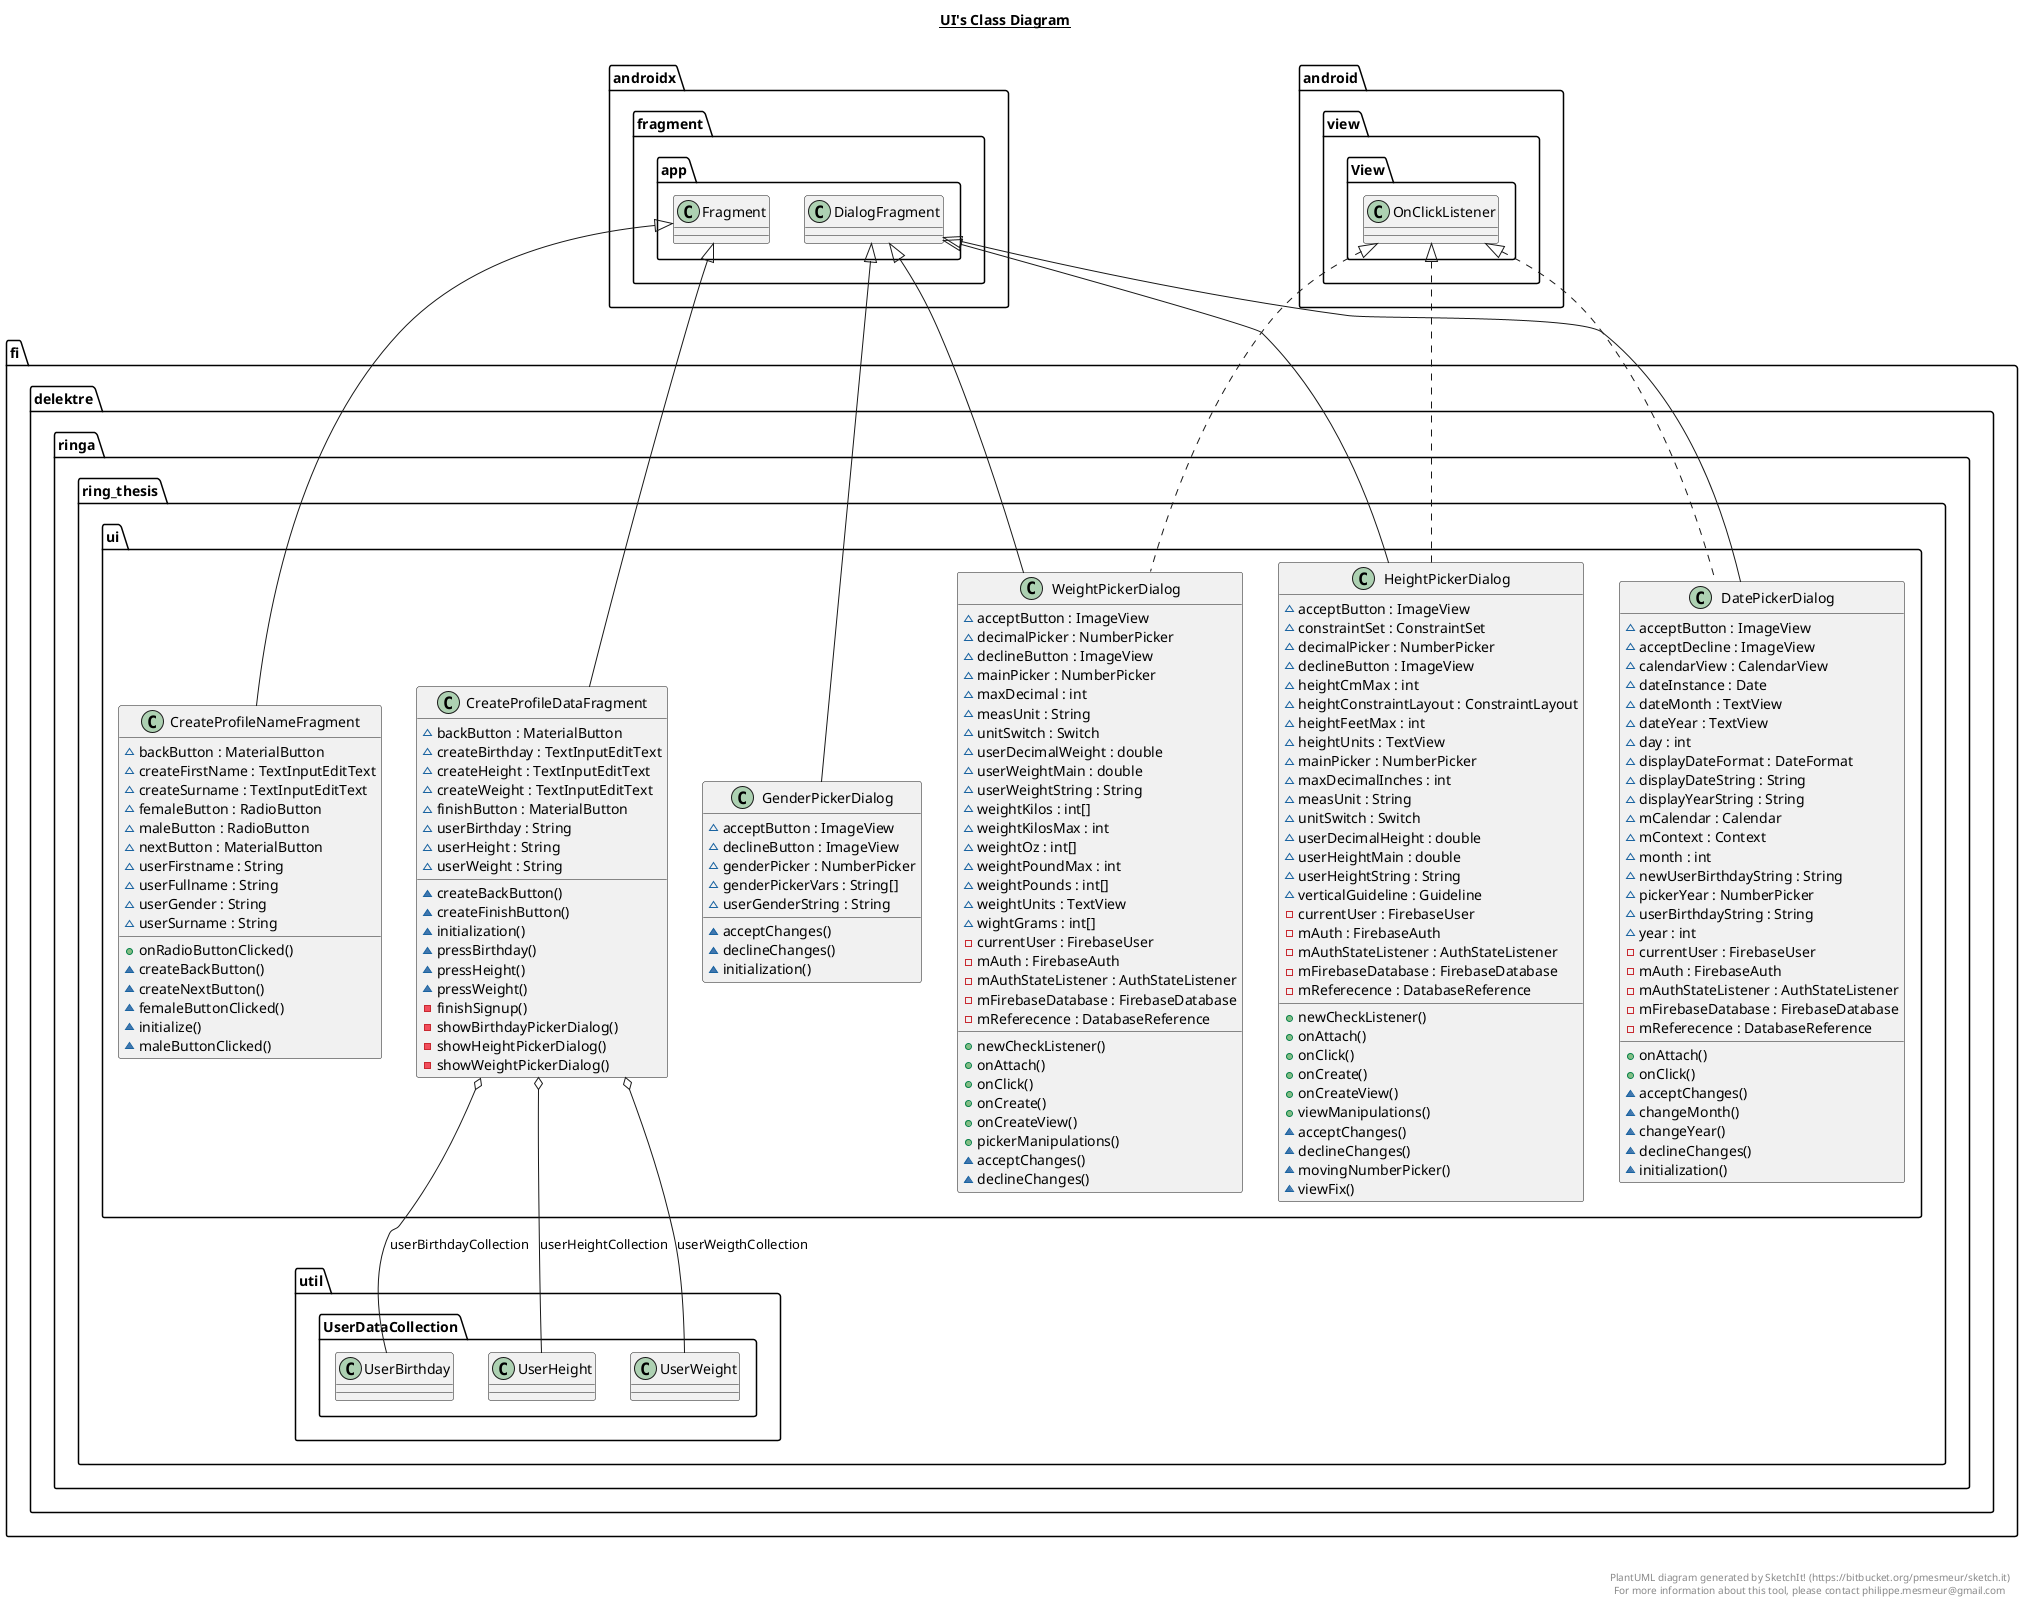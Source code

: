 @startuml

title __UI's Class Diagram__\n

  namespace fi.delektre.ringa.ring_thesis {
    namespace ui {
      class fi.delektre.ringa.ring_thesis.ui.CreateProfileDataFragment {
          ~ backButton : MaterialButton
          ~ createBirthday : TextInputEditText
          ~ createHeight : TextInputEditText
          ~ createWeight : TextInputEditText
          ~ finishButton : MaterialButton
          ~ userBirthday : String
          ~ userHeight : String
          ~ userWeight : String
          ~ createBackButton()
          ~ createFinishButton()
          ~ initialization()
          ~ pressBirthday()
          ~ pressHeight()
          ~ pressWeight()
          - finishSignup()
          - showBirthdayPickerDialog()
          - showHeightPickerDialog()
          - showWeightPickerDialog()
      }
    }
  }
  

  namespace fi.delektre.ringa.ring_thesis {
    namespace ui {
      class fi.delektre.ringa.ring_thesis.ui.CreateProfileNameFragment {
          ~ backButton : MaterialButton
          ~ createFirstName : TextInputEditText
          ~ createSurname : TextInputEditText
          ~ femaleButton : RadioButton
          ~ maleButton : RadioButton
          ~ nextButton : MaterialButton
          ~ userFirstname : String
          ~ userFullname : String
          ~ userGender : String
          ~ userSurname : String
          + onRadioButtonClicked()
          ~ createBackButton()
          ~ createNextButton()
          ~ femaleButtonClicked()
          ~ initialize()
          ~ maleButtonClicked()
      }
    }
  }
  

  namespace fi.delektre.ringa.ring_thesis {
    namespace ui {
      class fi.delektre.ringa.ring_thesis.ui.DatePickerDialog {
          ~ acceptButton : ImageView
          ~ acceptDecline : ImageView
          ~ calendarView : CalendarView
          ~ dateInstance : Date
          ~ dateMonth : TextView
          ~ dateYear : TextView
          ~ day : int
          ~ displayDateFormat : DateFormat
          ~ displayDateString : String
          ~ displayYearString : String
          ~ mCalendar : Calendar
          ~ mContext : Context
          ~ month : int
          ~ newUserBirthdayString : String
          ~ pickerYear : NumberPicker
          ~ userBirthdayString : String
          ~ year : int
          - currentUser : FirebaseUser
          - mAuth : FirebaseAuth
          - mAuthStateListener : AuthStateListener
          - mFirebaseDatabase : FirebaseDatabase
          - mReferecence : DatabaseReference
          + onAttach()
          + onClick()
          ~ acceptChanges()
          ~ changeMonth()
          ~ changeYear()
          ~ declineChanges()
          ~ initialization()
      }
    }
  }
  

  namespace fi.delektre.ringa.ring_thesis {
    namespace ui {
      class fi.delektre.ringa.ring_thesis.ui.GenderPickerDialog {
          ~ acceptButton : ImageView
          ~ declineButton : ImageView
          ~ genderPicker : NumberPicker
          ~ genderPickerVars : String[]
          ~ userGenderString : String
          ~ acceptChanges()
          ~ declineChanges()
          ~ initialization()
      }
    }
  }
  

  namespace fi.delektre.ringa.ring_thesis {
    namespace ui {
      class fi.delektre.ringa.ring_thesis.ui.HeightPickerDialog {
          ~ acceptButton : ImageView
          ~ constraintSet : ConstraintSet
          ~ decimalPicker : NumberPicker
          ~ declineButton : ImageView
          ~ heightCmMax : int
          ~ heightConstraintLayout : ConstraintLayout
          ~ heightFeetMax : int
          ~ heightUnits : TextView
          ~ mainPicker : NumberPicker
          ~ maxDecimalInches : int
          ~ measUnit : String
          ~ unitSwitch : Switch
          ~ userDecimalHeight : double
          ~ userHeightMain : double
          ~ userHeightString : String
          ~ verticalGuideline : Guideline
          - currentUser : FirebaseUser
          - mAuth : FirebaseAuth
          - mAuthStateListener : AuthStateListener
          - mFirebaseDatabase : FirebaseDatabase
          - mReferecence : DatabaseReference
          + newCheckListener()
          + onAttach()
          + onClick()
          + onCreate()
          + onCreateView()
          + viewManipulations()
          ~ acceptChanges()
          ~ declineChanges()
          ~ movingNumberPicker()
          ~ viewFix()
      }
    }
  }
  

  namespace fi.delektre.ringa.ring_thesis {
    namespace ui {
      class fi.delektre.ringa.ring_thesis.ui.WeightPickerDialog {
          ~ acceptButton : ImageView
          ~ decimalPicker : NumberPicker
          ~ declineButton : ImageView
          ~ mainPicker : NumberPicker
          ~ maxDecimal : int
          ~ measUnit : String
          ~ unitSwitch : Switch
          ~ userDecimalWeight : double
          ~ userWeightMain : double
          ~ userWeightString : String
          ~ weightKilos : int[]
          ~ weightKilosMax : int
          ~ weightOz : int[]
          ~ weightPoundMax : int
          ~ weightPounds : int[]
          ~ weightUnits : TextView
          ~ wightGrams : int[]
          - currentUser : FirebaseUser
          - mAuth : FirebaseAuth
          - mAuthStateListener : AuthStateListener
          - mFirebaseDatabase : FirebaseDatabase
          - mReferecence : DatabaseReference
          + newCheckListener()
          + onAttach()
          + onClick()
          + onCreate()
          + onCreateView()
          + pickerManipulations()
          ~ acceptChanges()
          ~ declineChanges()
      }
    }
  }
  

  fi.delektre.ringa.ring_thesis.ui.CreateProfileDataFragment -up-|> androidx.fragment.app.Fragment
  fi.delektre.ringa.ring_thesis.ui.CreateProfileDataFragment o-- fi.delektre.ringa.ring_thesis.util.UserDataCollection.UserBirthday : userBirthdayCollection
  fi.delektre.ringa.ring_thesis.ui.CreateProfileDataFragment o-- fi.delektre.ringa.ring_thesis.util.UserDataCollection.UserHeight : userHeightCollection
  fi.delektre.ringa.ring_thesis.ui.CreateProfileDataFragment o-- fi.delektre.ringa.ring_thesis.util.UserDataCollection.UserWeight : userWeigthCollection
  fi.delektre.ringa.ring_thesis.ui.CreateProfileNameFragment -up-|> androidx.fragment.app.Fragment
  fi.delektre.ringa.ring_thesis.ui.DatePickerDialog .up.|> android.view.View.OnClickListener
  fi.delektre.ringa.ring_thesis.ui.DatePickerDialog -up-|> androidx.fragment.app.DialogFragment
  fi.delektre.ringa.ring_thesis.ui.GenderPickerDialog -up-|> androidx.fragment.app.DialogFragment
  fi.delektre.ringa.ring_thesis.ui.HeightPickerDialog .up.|> android.view.View.OnClickListener
  fi.delektre.ringa.ring_thesis.ui.HeightPickerDialog -up-|> androidx.fragment.app.DialogFragment
  fi.delektre.ringa.ring_thesis.ui.WeightPickerDialog .up.|> android.view.View.OnClickListener
  fi.delektre.ringa.ring_thesis.ui.WeightPickerDialog -up-|> androidx.fragment.app.DialogFragment


right footer


PlantUML diagram generated by SketchIt! (https://bitbucket.org/pmesmeur/sketch.it)
For more information about this tool, please contact philippe.mesmeur@gmail.com
endfooter

@enduml
